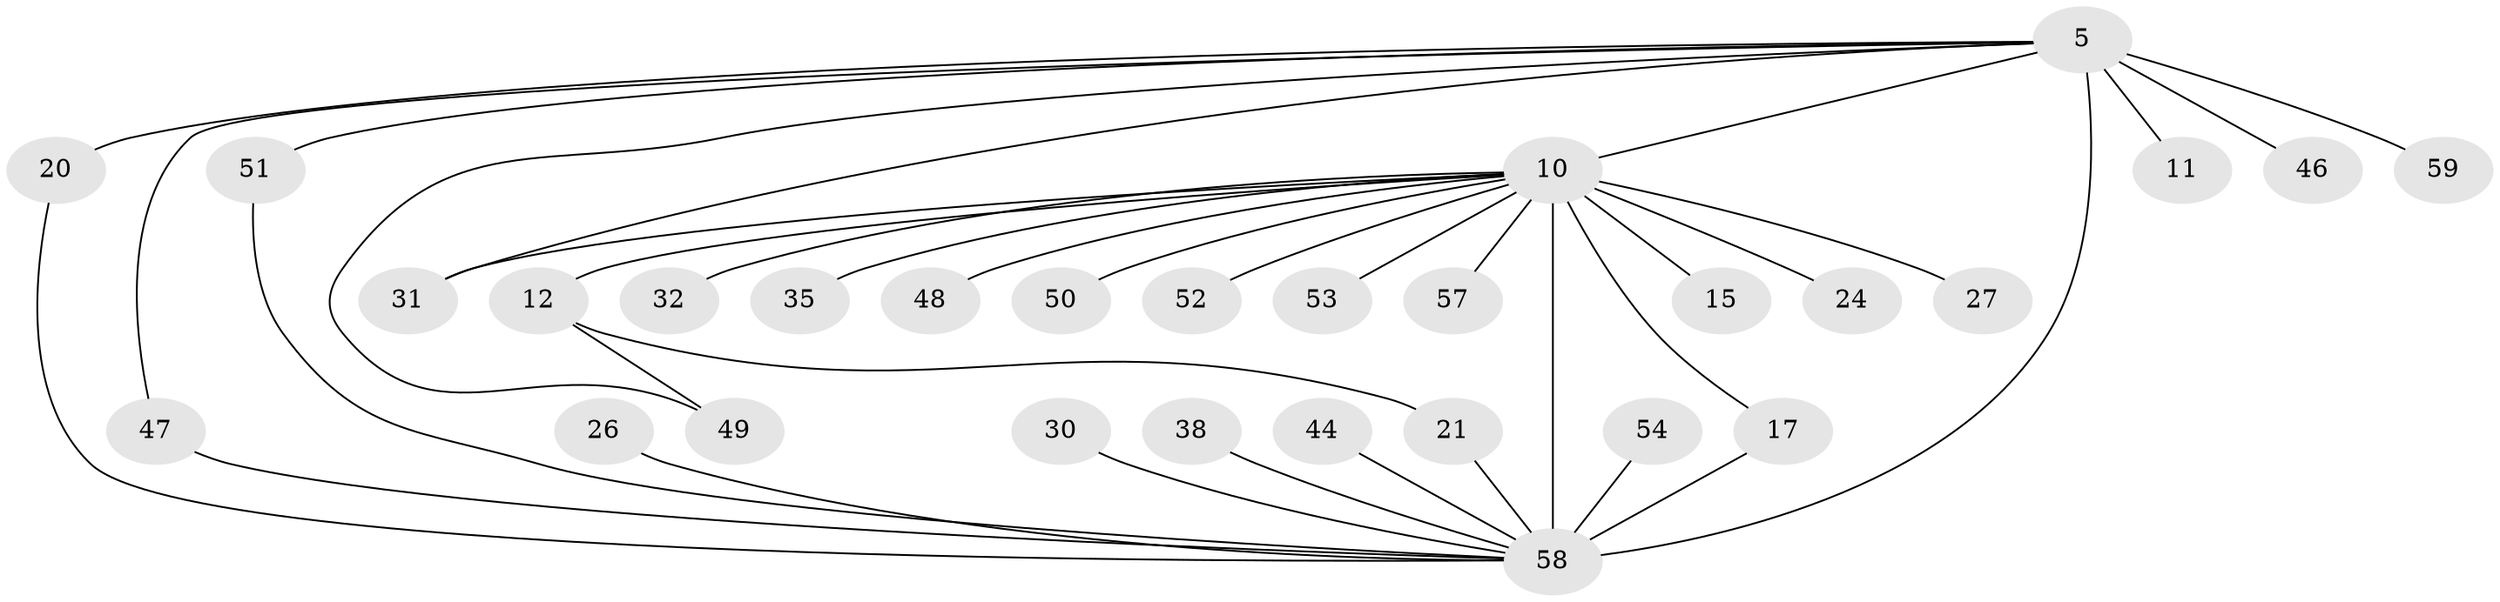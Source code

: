 // original degree distribution, {16: 0.03389830508474576, 15: 0.03389830508474576, 12: 0.01694915254237288, 19: 0.05084745762711865, 18: 0.01694915254237288, 17: 0.01694915254237288, 2: 0.576271186440678, 4: 0.05084745762711865, 5: 0.03389830508474576, 3: 0.1694915254237288}
// Generated by graph-tools (version 1.1) at 2025/44/03/09/25 04:44:55]
// undirected, 29 vertices, 36 edges
graph export_dot {
graph [start="1"]
  node [color=gray90,style=filled];
  5 [super="+2+3"];
  10 [super="+1+6"];
  11;
  12;
  15;
  17;
  20;
  21;
  24;
  26;
  27;
  30;
  31;
  32;
  35;
  38;
  44;
  46;
  47 [super="+18+19+25"];
  48 [super="+36"];
  49;
  50;
  51 [super="+39"];
  52;
  53 [super="+43"];
  54 [super="+23"];
  57;
  58 [super="+9+41+56"];
  59;
  5 -- 10 [weight=12];
  5 -- 11 [weight=2];
  5 -- 59 [weight=2];
  5 -- 46 [weight=2];
  5 -- 20;
  5 -- 31;
  5 -- 49;
  5 -- 47;
  5 -- 58 [weight=13];
  5 -- 51 [weight=2];
  10 -- 17;
  10 -- 24 [weight=2];
  10 -- 27 [weight=2];
  10 -- 32 [weight=2];
  10 -- 57 [weight=2];
  10 -- 50 [weight=2];
  10 -- 31;
  10 -- 53 [weight=3];
  10 -- 12 [weight=2];
  10 -- 15;
  10 -- 35;
  10 -- 48 [weight=2];
  10 -- 52;
  10 -- 58 [weight=20];
  12 -- 21;
  12 -- 49;
  17 -- 58;
  20 -- 58;
  21 -- 58;
  26 -- 58 [weight=2];
  30 -- 58 [weight=2];
  38 -- 58 [weight=2];
  44 -- 58 [weight=2];
  47 -- 58 [weight=6];
  51 -- 58 [weight=2];
  54 -- 58 [weight=3];
}
